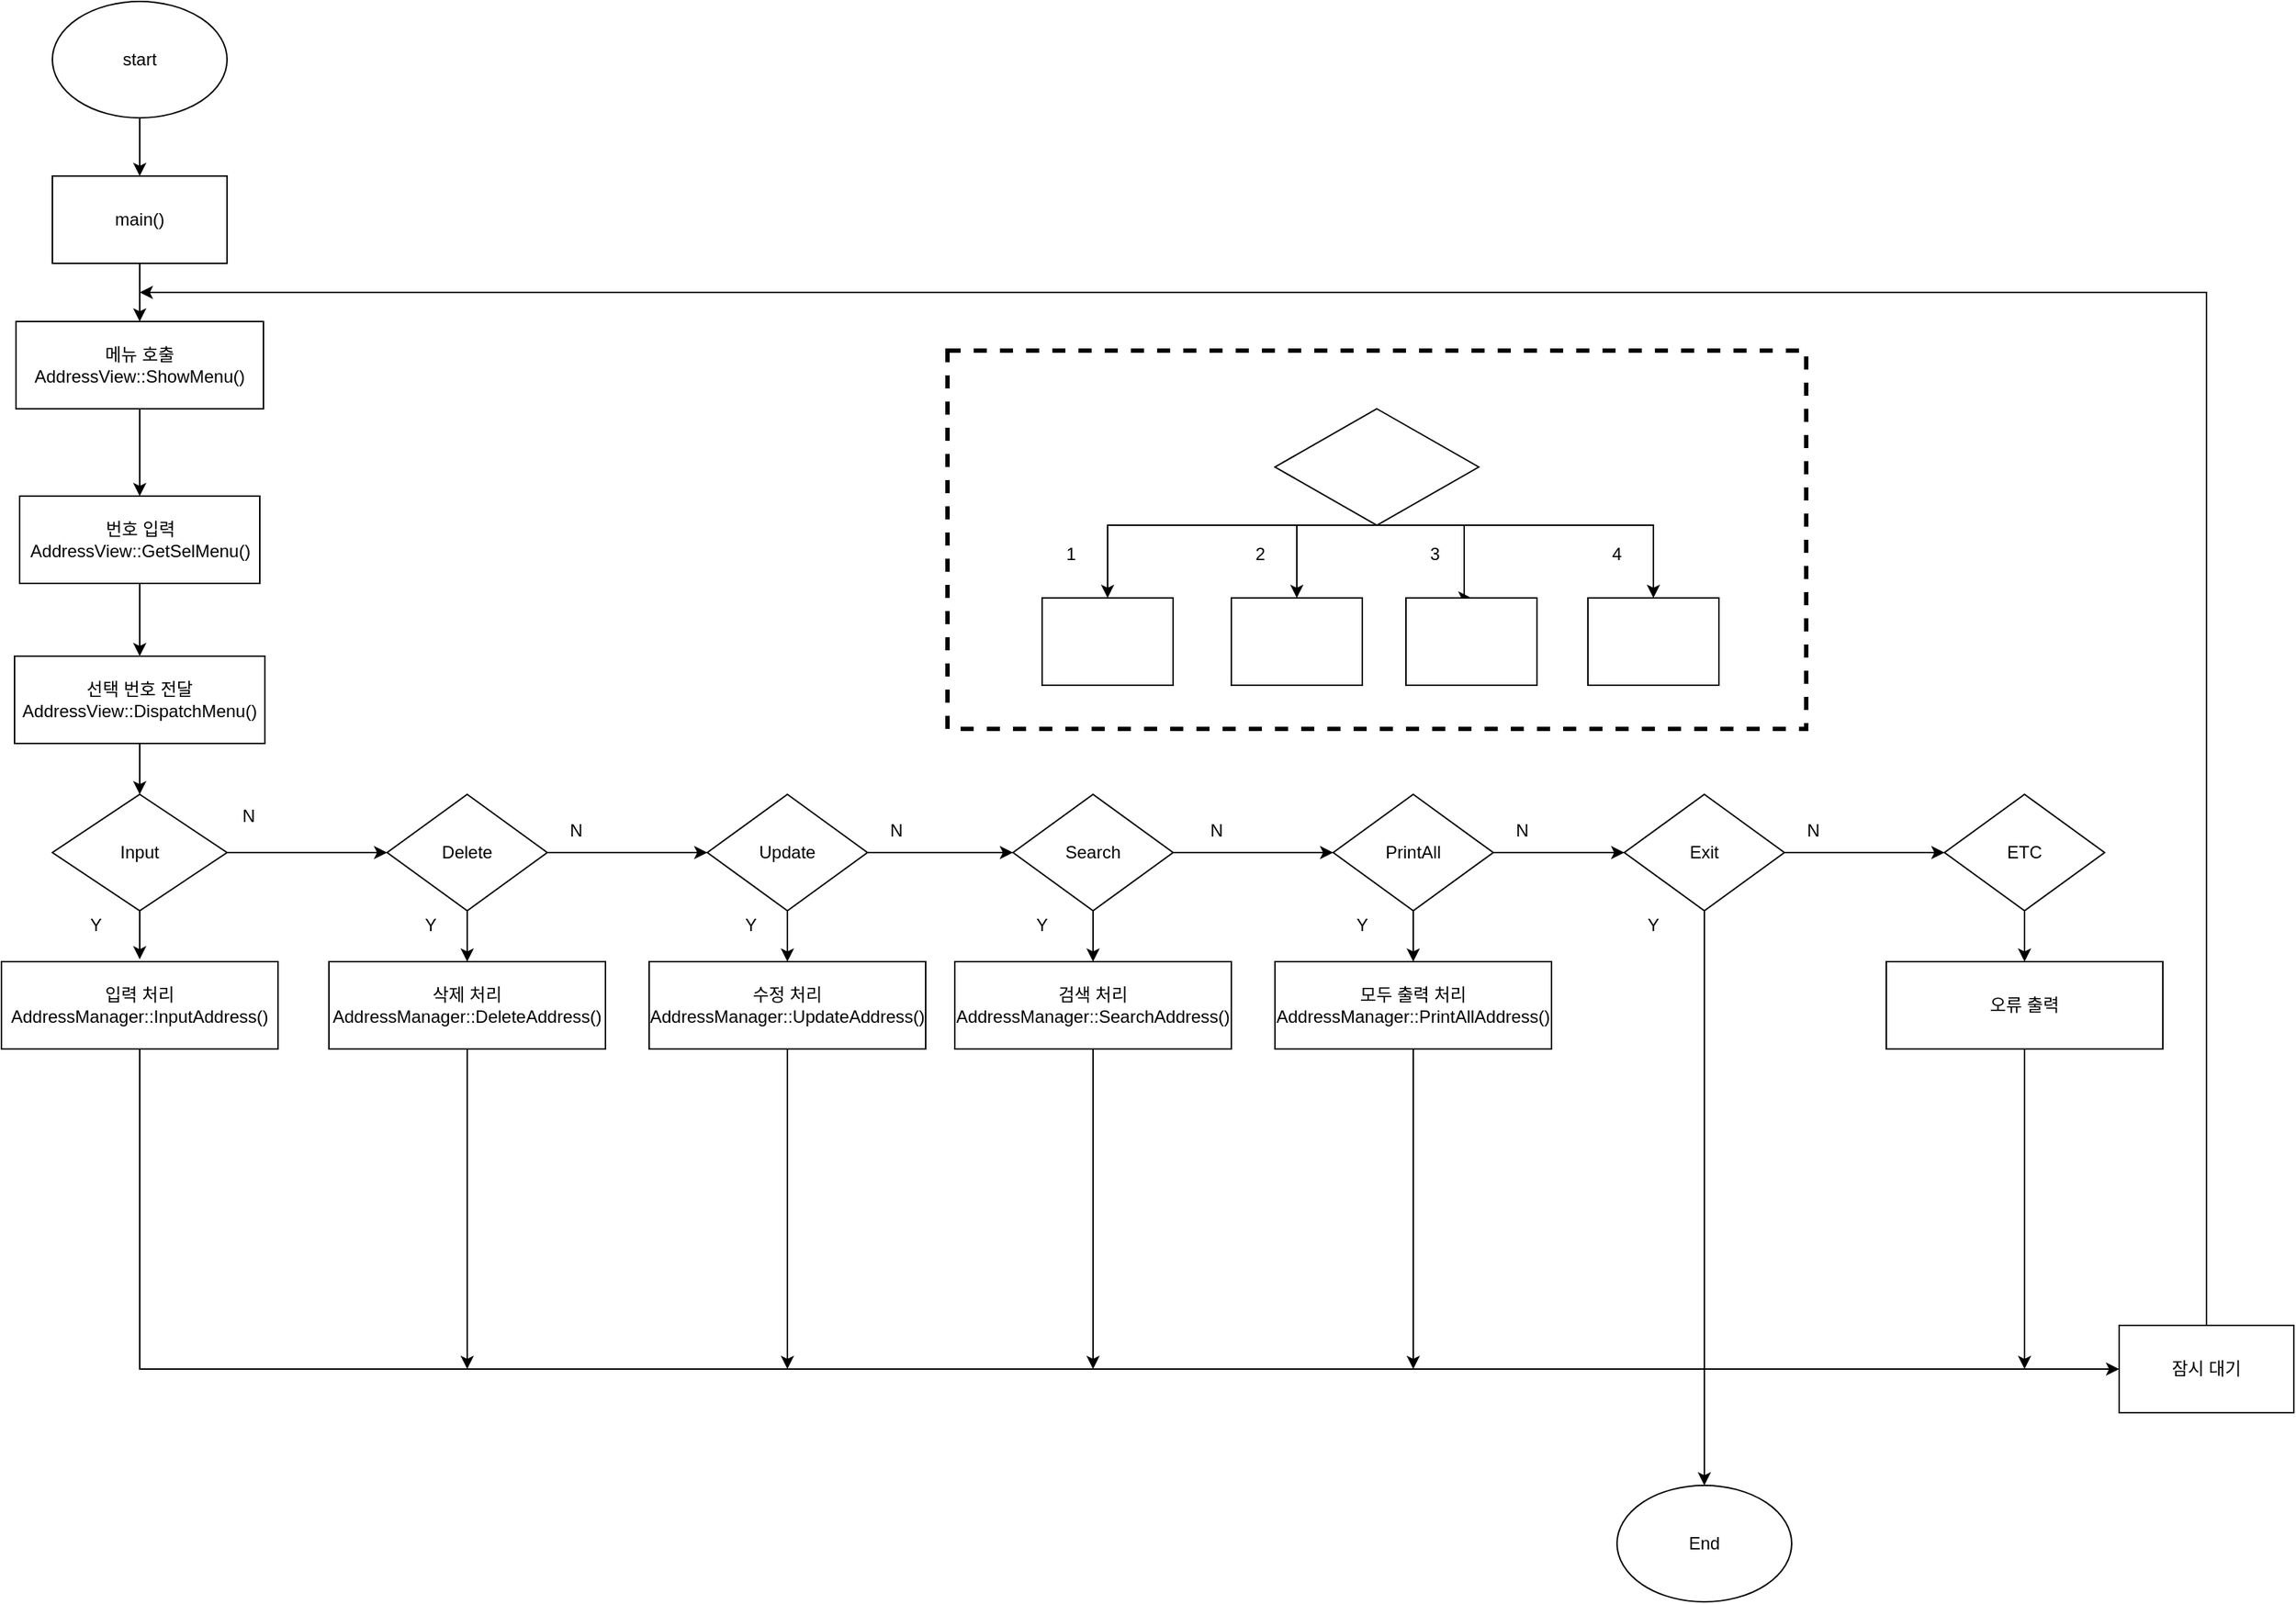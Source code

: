 <mxfile version="13.4.4" type="device"><diagram id="uN0SyocaQt8_c4rhQud8" name="Page-1"><mxGraphModel dx="2205" dy="1007" grid="1" gridSize="10" guides="1" tooltips="1" connect="1" arrows="1" fold="1" page="1" pageScale="1" pageWidth="827" pageHeight="1169" math="0" shadow="0"><root><mxCell id="0"/><mxCell id="1" parent="0"/><mxCell id="zA-nXb0CUe_mjHlzkn3F-17" value="" style="rounded=0;whiteSpace=wrap;html=1;dashed=1;fillColor=none;strokeWidth=3;" vertex="1" parent="1"><mxGeometry x="715" y="280" width="590" height="260" as="geometry"/></mxCell><mxCell id="OPqlDGgND7GAkNvgz-tp-3" style="edgeStyle=orthogonalEdgeStyle;rounded=0;orthogonalLoop=1;jettySize=auto;html=1;entryX=0.5;entryY=0;entryDx=0;entryDy=0;" parent="1" source="OPqlDGgND7GAkNvgz-tp-1" target="OPqlDGgND7GAkNvgz-tp-2" edge="1"><mxGeometry relative="1" as="geometry"/></mxCell><mxCell id="OPqlDGgND7GAkNvgz-tp-1" value="start" style="ellipse;whiteSpace=wrap;html=1;" parent="1" vertex="1"><mxGeometry x="100" y="40" width="120" height="80" as="geometry"/></mxCell><mxCell id="OPqlDGgND7GAkNvgz-tp-7" style="edgeStyle=orthogonalEdgeStyle;rounded=0;orthogonalLoop=1;jettySize=auto;html=1;" parent="1" source="OPqlDGgND7GAkNvgz-tp-2" target="OPqlDGgND7GAkNvgz-tp-6" edge="1"><mxGeometry relative="1" as="geometry"/></mxCell><mxCell id="OPqlDGgND7GAkNvgz-tp-2" value="main()" style="rounded=0;whiteSpace=wrap;html=1;" parent="1" vertex="1"><mxGeometry x="100" y="160" width="120" height="60" as="geometry"/></mxCell><mxCell id="OPqlDGgND7GAkNvgz-tp-9" style="edgeStyle=orthogonalEdgeStyle;rounded=0;orthogonalLoop=1;jettySize=auto;html=1;" parent="1" source="OPqlDGgND7GAkNvgz-tp-6" target="OPqlDGgND7GAkNvgz-tp-8" edge="1"><mxGeometry relative="1" as="geometry"/></mxCell><mxCell id="OPqlDGgND7GAkNvgz-tp-6" value="메뉴 호출&lt;br&gt;AddressView::ShowMenu()" style="rounded=0;whiteSpace=wrap;html=1;" parent="1" vertex="1"><mxGeometry x="75" y="260" width="170" height="60" as="geometry"/></mxCell><mxCell id="OPqlDGgND7GAkNvgz-tp-11" style="edgeStyle=orthogonalEdgeStyle;rounded=0;orthogonalLoop=1;jettySize=auto;html=1;" parent="1" source="OPqlDGgND7GAkNvgz-tp-8" target="OPqlDGgND7GAkNvgz-tp-10" edge="1"><mxGeometry relative="1" as="geometry"/></mxCell><mxCell id="OPqlDGgND7GAkNvgz-tp-8" value="번호 입력&lt;br&gt;AddressView::GetSelMenu()" style="rounded=0;whiteSpace=wrap;html=1;" parent="1" vertex="1"><mxGeometry x="77.5" y="380" width="165" height="60" as="geometry"/></mxCell><mxCell id="OPqlDGgND7GAkNvgz-tp-13" style="edgeStyle=orthogonalEdgeStyle;rounded=0;orthogonalLoop=1;jettySize=auto;html=1;entryX=0.5;entryY=0;entryDx=0;entryDy=0;" parent="1" source="OPqlDGgND7GAkNvgz-tp-10" target="OPqlDGgND7GAkNvgz-tp-12" edge="1"><mxGeometry relative="1" as="geometry"/></mxCell><mxCell id="OPqlDGgND7GAkNvgz-tp-10" value="선택 번호 전달&lt;br&gt;AddressView::DispatchMenu()" style="rounded=0;whiteSpace=wrap;html=1;" parent="1" vertex="1"><mxGeometry x="74" y="490" width="172" height="60" as="geometry"/></mxCell><mxCell id="OPqlDGgND7GAkNvgz-tp-15" style="edgeStyle=orthogonalEdgeStyle;rounded=0;orthogonalLoop=1;jettySize=auto;html=1;entryX=0.5;entryY=-0.027;entryDx=0;entryDy=0;entryPerimeter=0;" parent="1" source="OPqlDGgND7GAkNvgz-tp-12" target="OPqlDGgND7GAkNvgz-tp-14" edge="1"><mxGeometry relative="1" as="geometry"/></mxCell><mxCell id="OPqlDGgND7GAkNvgz-tp-19" style="edgeStyle=orthogonalEdgeStyle;rounded=0;orthogonalLoop=1;jettySize=auto;html=1;entryX=0;entryY=0.5;entryDx=0;entryDy=0;" parent="1" source="OPqlDGgND7GAkNvgz-tp-12" target="OPqlDGgND7GAkNvgz-tp-18" edge="1"><mxGeometry relative="1" as="geometry"/></mxCell><mxCell id="OPqlDGgND7GAkNvgz-tp-12" value="Input" style="rhombus;whiteSpace=wrap;html=1;" parent="1" vertex="1"><mxGeometry x="100" y="585" width="120" height="80" as="geometry"/></mxCell><mxCell id="OPqlDGgND7GAkNvgz-tp-55" style="edgeStyle=orthogonalEdgeStyle;rounded=0;orthogonalLoop=1;jettySize=auto;html=1;entryX=0;entryY=0.5;entryDx=0;entryDy=0;" parent="1" source="OPqlDGgND7GAkNvgz-tp-14" target="OPqlDGgND7GAkNvgz-tp-53" edge="1"><mxGeometry relative="1" as="geometry"><Array as="points"><mxPoint x="160" y="980"/></Array></mxGeometry></mxCell><mxCell id="OPqlDGgND7GAkNvgz-tp-14" value="입력 처리&lt;br&gt;AddressManager::InputAddress()" style="rounded=0;whiteSpace=wrap;html=1;" parent="1" vertex="1"><mxGeometry x="65" y="700" width="190" height="60" as="geometry"/></mxCell><mxCell id="OPqlDGgND7GAkNvgz-tp-16" value="Y" style="text;html=1;strokeColor=none;fillColor=none;align=center;verticalAlign=middle;whiteSpace=wrap;rounded=0;" parent="1" vertex="1"><mxGeometry x="110" y="665" width="40" height="20" as="geometry"/></mxCell><mxCell id="OPqlDGgND7GAkNvgz-tp-17" value="N" style="text;html=1;strokeColor=none;fillColor=none;align=center;verticalAlign=middle;whiteSpace=wrap;rounded=0;" parent="1" vertex="1"><mxGeometry x="215" y="590" width="40" height="20" as="geometry"/></mxCell><mxCell id="OPqlDGgND7GAkNvgz-tp-21" style="edgeStyle=orthogonalEdgeStyle;rounded=0;orthogonalLoop=1;jettySize=auto;html=1;entryX=0.5;entryY=0;entryDx=0;entryDy=0;" parent="1" source="OPqlDGgND7GAkNvgz-tp-18" target="OPqlDGgND7GAkNvgz-tp-20" edge="1"><mxGeometry relative="1" as="geometry"/></mxCell><mxCell id="OPqlDGgND7GAkNvgz-tp-25" style="edgeStyle=orthogonalEdgeStyle;rounded=0;orthogonalLoop=1;jettySize=auto;html=1;entryX=0;entryY=0.5;entryDx=0;entryDy=0;" parent="1" source="OPqlDGgND7GAkNvgz-tp-18" target="OPqlDGgND7GAkNvgz-tp-24" edge="1"><mxGeometry relative="1" as="geometry"/></mxCell><mxCell id="OPqlDGgND7GAkNvgz-tp-18" value="Delete" style="rhombus;whiteSpace=wrap;html=1;" parent="1" vertex="1"><mxGeometry x="330" y="585" width="110" height="80" as="geometry"/></mxCell><mxCell id="OPqlDGgND7GAkNvgz-tp-56" style="edgeStyle=orthogonalEdgeStyle;rounded=0;orthogonalLoop=1;jettySize=auto;html=1;" parent="1" source="OPqlDGgND7GAkNvgz-tp-20" edge="1"><mxGeometry relative="1" as="geometry"><mxPoint x="385" y="980" as="targetPoint"/></mxGeometry></mxCell><mxCell id="OPqlDGgND7GAkNvgz-tp-20" value="삭제 처리&lt;br&gt;AddressManager::DeleteAddress()" style="rounded=0;whiteSpace=wrap;html=1;" parent="1" vertex="1"><mxGeometry x="290" y="700" width="190" height="60" as="geometry"/></mxCell><mxCell id="OPqlDGgND7GAkNvgz-tp-22" value="Y" style="text;html=1;strokeColor=none;fillColor=none;align=center;verticalAlign=middle;whiteSpace=wrap;rounded=0;" parent="1" vertex="1"><mxGeometry x="340" y="665" width="40" height="20" as="geometry"/></mxCell><mxCell id="OPqlDGgND7GAkNvgz-tp-23" value="N" style="text;html=1;strokeColor=none;fillColor=none;align=center;verticalAlign=middle;whiteSpace=wrap;rounded=0;" parent="1" vertex="1"><mxGeometry x="440" y="600" width="40" height="20" as="geometry"/></mxCell><mxCell id="OPqlDGgND7GAkNvgz-tp-27" style="edgeStyle=orthogonalEdgeStyle;rounded=0;orthogonalLoop=1;jettySize=auto;html=1;entryX=0.5;entryY=0;entryDx=0;entryDy=0;" parent="1" source="OPqlDGgND7GAkNvgz-tp-24" target="OPqlDGgND7GAkNvgz-tp-26" edge="1"><mxGeometry relative="1" as="geometry"/></mxCell><mxCell id="OPqlDGgND7GAkNvgz-tp-30" style="edgeStyle=orthogonalEdgeStyle;rounded=0;orthogonalLoop=1;jettySize=auto;html=1;entryX=0;entryY=0.5;entryDx=0;entryDy=0;" parent="1" source="OPqlDGgND7GAkNvgz-tp-24" target="OPqlDGgND7GAkNvgz-tp-29" edge="1"><mxGeometry relative="1" as="geometry"/></mxCell><mxCell id="OPqlDGgND7GAkNvgz-tp-24" value="Update" style="rhombus;whiteSpace=wrap;html=1;" parent="1" vertex="1"><mxGeometry x="550" y="585" width="110" height="80" as="geometry"/></mxCell><mxCell id="OPqlDGgND7GAkNvgz-tp-57" style="edgeStyle=orthogonalEdgeStyle;rounded=0;orthogonalLoop=1;jettySize=auto;html=1;" parent="1" source="OPqlDGgND7GAkNvgz-tp-26" edge="1"><mxGeometry relative="1" as="geometry"><mxPoint x="605" y="980" as="targetPoint"/></mxGeometry></mxCell><mxCell id="OPqlDGgND7GAkNvgz-tp-26" value="수정 처리&lt;br&gt;AddressManager::UpdateAddress()" style="rounded=0;whiteSpace=wrap;html=1;" parent="1" vertex="1"><mxGeometry x="510" y="700" width="190" height="60" as="geometry"/></mxCell><mxCell id="OPqlDGgND7GAkNvgz-tp-28" value="Y" style="text;html=1;strokeColor=none;fillColor=none;align=center;verticalAlign=middle;whiteSpace=wrap;rounded=0;" parent="1" vertex="1"><mxGeometry x="560" y="665" width="40" height="20" as="geometry"/></mxCell><mxCell id="OPqlDGgND7GAkNvgz-tp-33" style="edgeStyle=orthogonalEdgeStyle;rounded=0;orthogonalLoop=1;jettySize=auto;html=1;entryX=0.5;entryY=0;entryDx=0;entryDy=0;" parent="1" source="OPqlDGgND7GAkNvgz-tp-29" target="OPqlDGgND7GAkNvgz-tp-32" edge="1"><mxGeometry relative="1" as="geometry"/></mxCell><mxCell id="OPqlDGgND7GAkNvgz-tp-36" style="edgeStyle=orthogonalEdgeStyle;rounded=0;orthogonalLoop=1;jettySize=auto;html=1;entryX=0;entryY=0.5;entryDx=0;entryDy=0;" parent="1" source="OPqlDGgND7GAkNvgz-tp-29" target="OPqlDGgND7GAkNvgz-tp-35" edge="1"><mxGeometry relative="1" as="geometry"/></mxCell><mxCell id="OPqlDGgND7GAkNvgz-tp-29" value="Search" style="rhombus;whiteSpace=wrap;html=1;" parent="1" vertex="1"><mxGeometry x="760" y="585" width="110" height="80" as="geometry"/></mxCell><mxCell id="OPqlDGgND7GAkNvgz-tp-31" value="N" style="text;html=1;strokeColor=none;fillColor=none;align=center;verticalAlign=middle;whiteSpace=wrap;rounded=0;" parent="1" vertex="1"><mxGeometry x="660" y="600" width="40" height="20" as="geometry"/></mxCell><mxCell id="OPqlDGgND7GAkNvgz-tp-58" style="edgeStyle=orthogonalEdgeStyle;rounded=0;orthogonalLoop=1;jettySize=auto;html=1;" parent="1" source="OPqlDGgND7GAkNvgz-tp-32" edge="1"><mxGeometry relative="1" as="geometry"><mxPoint x="815" y="980" as="targetPoint"/></mxGeometry></mxCell><mxCell id="OPqlDGgND7GAkNvgz-tp-32" value="검색 처리&lt;br&gt;AddressManager::SearchAddress()" style="rounded=0;whiteSpace=wrap;html=1;" parent="1" vertex="1"><mxGeometry x="720" y="700" width="190" height="60" as="geometry"/></mxCell><mxCell id="OPqlDGgND7GAkNvgz-tp-34" value="Y" style="text;html=1;strokeColor=none;fillColor=none;align=center;verticalAlign=middle;whiteSpace=wrap;rounded=0;" parent="1" vertex="1"><mxGeometry x="760" y="665" width="40" height="20" as="geometry"/></mxCell><mxCell id="OPqlDGgND7GAkNvgz-tp-38" style="edgeStyle=orthogonalEdgeStyle;rounded=0;orthogonalLoop=1;jettySize=auto;html=1;entryX=0.5;entryY=0;entryDx=0;entryDy=0;" parent="1" source="OPqlDGgND7GAkNvgz-tp-35" target="OPqlDGgND7GAkNvgz-tp-37" edge="1"><mxGeometry relative="1" as="geometry"/></mxCell><mxCell id="OPqlDGgND7GAkNvgz-tp-42" style="edgeStyle=orthogonalEdgeStyle;rounded=0;orthogonalLoop=1;jettySize=auto;html=1;entryX=0;entryY=0.5;entryDx=0;entryDy=0;" parent="1" source="OPqlDGgND7GAkNvgz-tp-35" target="OPqlDGgND7GAkNvgz-tp-41" edge="1"><mxGeometry relative="1" as="geometry"/></mxCell><mxCell id="OPqlDGgND7GAkNvgz-tp-35" value="PrintAll" style="rhombus;whiteSpace=wrap;html=1;" parent="1" vertex="1"><mxGeometry x="980" y="585" width="110" height="80" as="geometry"/></mxCell><mxCell id="OPqlDGgND7GAkNvgz-tp-59" style="edgeStyle=orthogonalEdgeStyle;rounded=0;orthogonalLoop=1;jettySize=auto;html=1;" parent="1" source="OPqlDGgND7GAkNvgz-tp-37" edge="1"><mxGeometry relative="1" as="geometry"><mxPoint x="1035" y="980" as="targetPoint"/></mxGeometry></mxCell><mxCell id="OPqlDGgND7GAkNvgz-tp-37" value="모두 출력 처리&lt;br&gt;AddressManager::PrintAllAddress()" style="rounded=0;whiteSpace=wrap;html=1;" parent="1" vertex="1"><mxGeometry x="940" y="700" width="190" height="60" as="geometry"/></mxCell><mxCell id="OPqlDGgND7GAkNvgz-tp-39" value="Y" style="text;html=1;strokeColor=none;fillColor=none;align=center;verticalAlign=middle;whiteSpace=wrap;rounded=0;" parent="1" vertex="1"><mxGeometry x="980" y="665" width="40" height="20" as="geometry"/></mxCell><mxCell id="OPqlDGgND7GAkNvgz-tp-40" value="N" style="text;html=1;strokeColor=none;fillColor=none;align=center;verticalAlign=middle;whiteSpace=wrap;rounded=0;" parent="1" vertex="1"><mxGeometry x="880" y="600" width="40" height="20" as="geometry"/></mxCell><mxCell id="OPqlDGgND7GAkNvgz-tp-44" style="edgeStyle=orthogonalEdgeStyle;rounded=0;orthogonalLoop=1;jettySize=auto;html=1;entryX=0.5;entryY=0;entryDx=0;entryDy=0;" parent="1" source="OPqlDGgND7GAkNvgz-tp-41" target="OPqlDGgND7GAkNvgz-tp-52" edge="1"><mxGeometry relative="1" as="geometry"><mxPoint x="1235" y="700" as="targetPoint"/></mxGeometry></mxCell><mxCell id="OPqlDGgND7GAkNvgz-tp-49" style="edgeStyle=orthogonalEdgeStyle;rounded=0;orthogonalLoop=1;jettySize=auto;html=1;entryX=0;entryY=0.5;entryDx=0;entryDy=0;" parent="1" source="OPqlDGgND7GAkNvgz-tp-41" target="OPqlDGgND7GAkNvgz-tp-47" edge="1"><mxGeometry relative="1" as="geometry"/></mxCell><mxCell id="OPqlDGgND7GAkNvgz-tp-41" value="Exit" style="rhombus;whiteSpace=wrap;html=1;" parent="1" vertex="1"><mxGeometry x="1180" y="585" width="110" height="80" as="geometry"/></mxCell><mxCell id="OPqlDGgND7GAkNvgz-tp-45" value="Y" style="text;html=1;strokeColor=none;fillColor=none;align=center;verticalAlign=middle;whiteSpace=wrap;rounded=0;" parent="1" vertex="1"><mxGeometry x="1180" y="665" width="40" height="20" as="geometry"/></mxCell><mxCell id="OPqlDGgND7GAkNvgz-tp-46" value="N" style="text;html=1;strokeColor=none;fillColor=none;align=center;verticalAlign=middle;whiteSpace=wrap;rounded=0;" parent="1" vertex="1"><mxGeometry x="1090" y="600" width="40" height="20" as="geometry"/></mxCell><mxCell id="OPqlDGgND7GAkNvgz-tp-50" style="edgeStyle=orthogonalEdgeStyle;rounded=0;orthogonalLoop=1;jettySize=auto;html=1;" parent="1" source="OPqlDGgND7GAkNvgz-tp-47" target="OPqlDGgND7GAkNvgz-tp-48" edge="1"><mxGeometry relative="1" as="geometry"/></mxCell><mxCell id="OPqlDGgND7GAkNvgz-tp-47" value="ETC" style="rhombus;whiteSpace=wrap;html=1;" parent="1" vertex="1"><mxGeometry x="1400" y="585" width="110" height="80" as="geometry"/></mxCell><mxCell id="OPqlDGgND7GAkNvgz-tp-60" style="edgeStyle=orthogonalEdgeStyle;rounded=0;orthogonalLoop=1;jettySize=auto;html=1;" parent="1" source="OPqlDGgND7GAkNvgz-tp-48" edge="1"><mxGeometry relative="1" as="geometry"><mxPoint x="1455" y="980" as="targetPoint"/></mxGeometry></mxCell><mxCell id="OPqlDGgND7GAkNvgz-tp-48" value="오류 출력" style="rounded=0;whiteSpace=wrap;html=1;" parent="1" vertex="1"><mxGeometry x="1360" y="700" width="190" height="60" as="geometry"/></mxCell><mxCell id="OPqlDGgND7GAkNvgz-tp-51" value="N" style="text;html=1;strokeColor=none;fillColor=none;align=center;verticalAlign=middle;whiteSpace=wrap;rounded=0;" parent="1" vertex="1"><mxGeometry x="1290" y="600" width="40" height="20" as="geometry"/></mxCell><mxCell id="OPqlDGgND7GAkNvgz-tp-52" value="End" style="ellipse;whiteSpace=wrap;html=1;" parent="1" vertex="1"><mxGeometry x="1175" y="1060" width="120" height="80" as="geometry"/></mxCell><mxCell id="OPqlDGgND7GAkNvgz-tp-61" style="edgeStyle=orthogonalEdgeStyle;rounded=0;orthogonalLoop=1;jettySize=auto;html=1;" parent="1" source="OPqlDGgND7GAkNvgz-tp-53" edge="1"><mxGeometry relative="1" as="geometry"><mxPoint x="160" y="240" as="targetPoint"/><Array as="points"><mxPoint x="1580" y="240"/></Array></mxGeometry></mxCell><mxCell id="OPqlDGgND7GAkNvgz-tp-53" value="잠시 대기" style="rounded=0;whiteSpace=wrap;html=1;" parent="1" vertex="1"><mxGeometry x="1520" y="950" width="120" height="60" as="geometry"/></mxCell><mxCell id="zA-nXb0CUe_mjHlzkn3F-7" style="edgeStyle=orthogonalEdgeStyle;rounded=0;orthogonalLoop=1;jettySize=auto;html=1;entryX=0.5;entryY=0;entryDx=0;entryDy=0;exitX=0.5;exitY=1;exitDx=0;exitDy=0;" edge="1" parent="1" source="zA-nXb0CUe_mjHlzkn3F-1" target="zA-nXb0CUe_mjHlzkn3F-3"><mxGeometry relative="1" as="geometry"><Array as="points"><mxPoint x="955" y="400"/></Array></mxGeometry></mxCell><mxCell id="zA-nXb0CUe_mjHlzkn3F-8" style="edgeStyle=orthogonalEdgeStyle;rounded=0;orthogonalLoop=1;jettySize=auto;html=1;exitX=0.5;exitY=1;exitDx=0;exitDy=0;entryX=0.5;entryY=0;entryDx=0;entryDy=0;" edge="1" parent="1" source="zA-nXb0CUe_mjHlzkn3F-1" target="zA-nXb0CUe_mjHlzkn3F-4"><mxGeometry relative="1" as="geometry"><mxPoint x="1070" y="440" as="targetPoint"/><Array as="points"><mxPoint x="1070" y="400"/><mxPoint x="1070" y="450"/></Array></mxGeometry></mxCell><mxCell id="zA-nXb0CUe_mjHlzkn3F-16" style="edgeStyle=orthogonalEdgeStyle;rounded=0;orthogonalLoop=1;jettySize=auto;html=1;entryX=0.5;entryY=0;entryDx=0;entryDy=0;" edge="1" parent="1" target="zA-nXb0CUe_mjHlzkn3F-5"><mxGeometry relative="1" as="geometry"><mxPoint x="1020" y="400" as="sourcePoint"/><Array as="points"><mxPoint x="1200" y="400"/></Array></mxGeometry></mxCell><mxCell id="zA-nXb0CUe_mjHlzkn3F-1" value="" style="rhombus;whiteSpace=wrap;html=1;" vertex="1" parent="1"><mxGeometry x="940" y="320" width="140" height="80" as="geometry"/></mxCell><mxCell id="zA-nXb0CUe_mjHlzkn3F-2" value="" style="rounded=0;whiteSpace=wrap;html=1;" vertex="1" parent="1"><mxGeometry x="780" y="450" width="90" height="60" as="geometry"/></mxCell><mxCell id="zA-nXb0CUe_mjHlzkn3F-3" value="" style="rounded=0;whiteSpace=wrap;html=1;" vertex="1" parent="1"><mxGeometry x="910" y="450" width="90" height="60" as="geometry"/></mxCell><mxCell id="zA-nXb0CUe_mjHlzkn3F-4" value="" style="rounded=0;whiteSpace=wrap;html=1;" vertex="1" parent="1"><mxGeometry x="1030" y="450" width="90" height="60" as="geometry"/></mxCell><mxCell id="zA-nXb0CUe_mjHlzkn3F-5" value="" style="rounded=0;whiteSpace=wrap;html=1;" vertex="1" parent="1"><mxGeometry x="1155" y="450" width="90" height="60" as="geometry"/></mxCell><mxCell id="zA-nXb0CUe_mjHlzkn3F-11" value="2" style="text;html=1;strokeColor=none;fillColor=none;align=center;verticalAlign=middle;whiteSpace=wrap;rounded=0;" vertex="1" parent="1"><mxGeometry x="910" y="410" width="40" height="20" as="geometry"/></mxCell><mxCell id="zA-nXb0CUe_mjHlzkn3F-12" value="3" style="text;html=1;strokeColor=none;fillColor=none;align=center;verticalAlign=middle;whiteSpace=wrap;rounded=0;" vertex="1" parent="1"><mxGeometry x="1030" y="410" width="40" height="20" as="geometry"/></mxCell><mxCell id="zA-nXb0CUe_mjHlzkn3F-13" value="4" style="text;html=1;strokeColor=none;fillColor=none;align=center;verticalAlign=middle;whiteSpace=wrap;rounded=0;" vertex="1" parent="1"><mxGeometry x="1155" y="410" width="40" height="20" as="geometry"/></mxCell><mxCell id="zA-nXb0CUe_mjHlzkn3F-10" value="1" style="text;html=1;strokeColor=none;fillColor=none;align=center;verticalAlign=middle;whiteSpace=wrap;rounded=0;" vertex="1" parent="1"><mxGeometry x="780" y="410" width="40" height="20" as="geometry"/></mxCell><mxCell id="zA-nXb0CUe_mjHlzkn3F-14" style="edgeStyle=orthogonalEdgeStyle;rounded=0;orthogonalLoop=1;jettySize=auto;html=1;entryX=0.5;entryY=0;entryDx=0;entryDy=0;exitX=0.5;exitY=1;exitDx=0;exitDy=0;" edge="1" parent="1" source="zA-nXb0CUe_mjHlzkn3F-1" target="zA-nXb0CUe_mjHlzkn3F-2"><mxGeometry relative="1" as="geometry"><mxPoint x="1010" y="407" as="sourcePoint"/><mxPoint x="825" y="450" as="targetPoint"/><Array as="points"><mxPoint x="825" y="400"/></Array></mxGeometry></mxCell></root></mxGraphModel></diagram></mxfile>